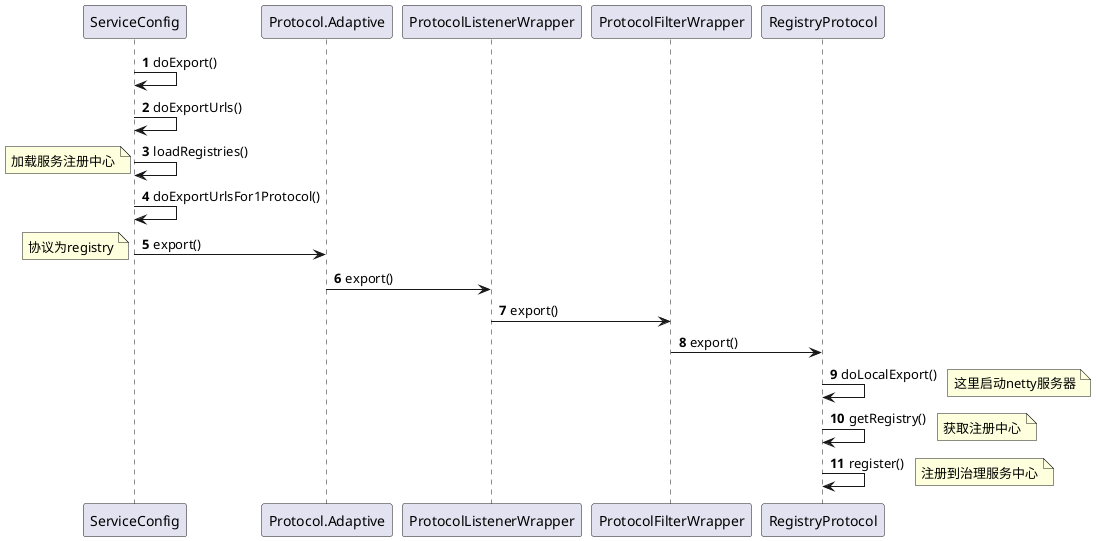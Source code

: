 @startuml
autonumber

 ServiceConfig -> ServiceConfig :doExport()

 ServiceConfig -> ServiceConfig :doExportUrls()

 ServiceConfig -> ServiceConfig :loadRegistries()
 note left : 加载服务注册中心

 ServiceConfig -> ServiceConfig :doExportUrlsFor1Protocol()

 ServiceConfig -> Protocol.Adaptive :export()
 note left: 协议为registry

 Protocol.Adaptive -> ProtocolListenerWrapper :export()
 ProtocolListenerWrapper -> ProtocolFilterWrapper :export()
 ProtocolFilterWrapper -> RegistryProtocol :export()

 RegistryProtocol -> RegistryProtocol :doLocalExport()
 note right: 这里启动netty服务器

 RegistryProtocol -> RegistryProtocol :getRegistry()
 note right: 获取注册中心

 RegistryProtocol -> RegistryProtocol :register()
 note right: 注册到治理服务中心

@enduml